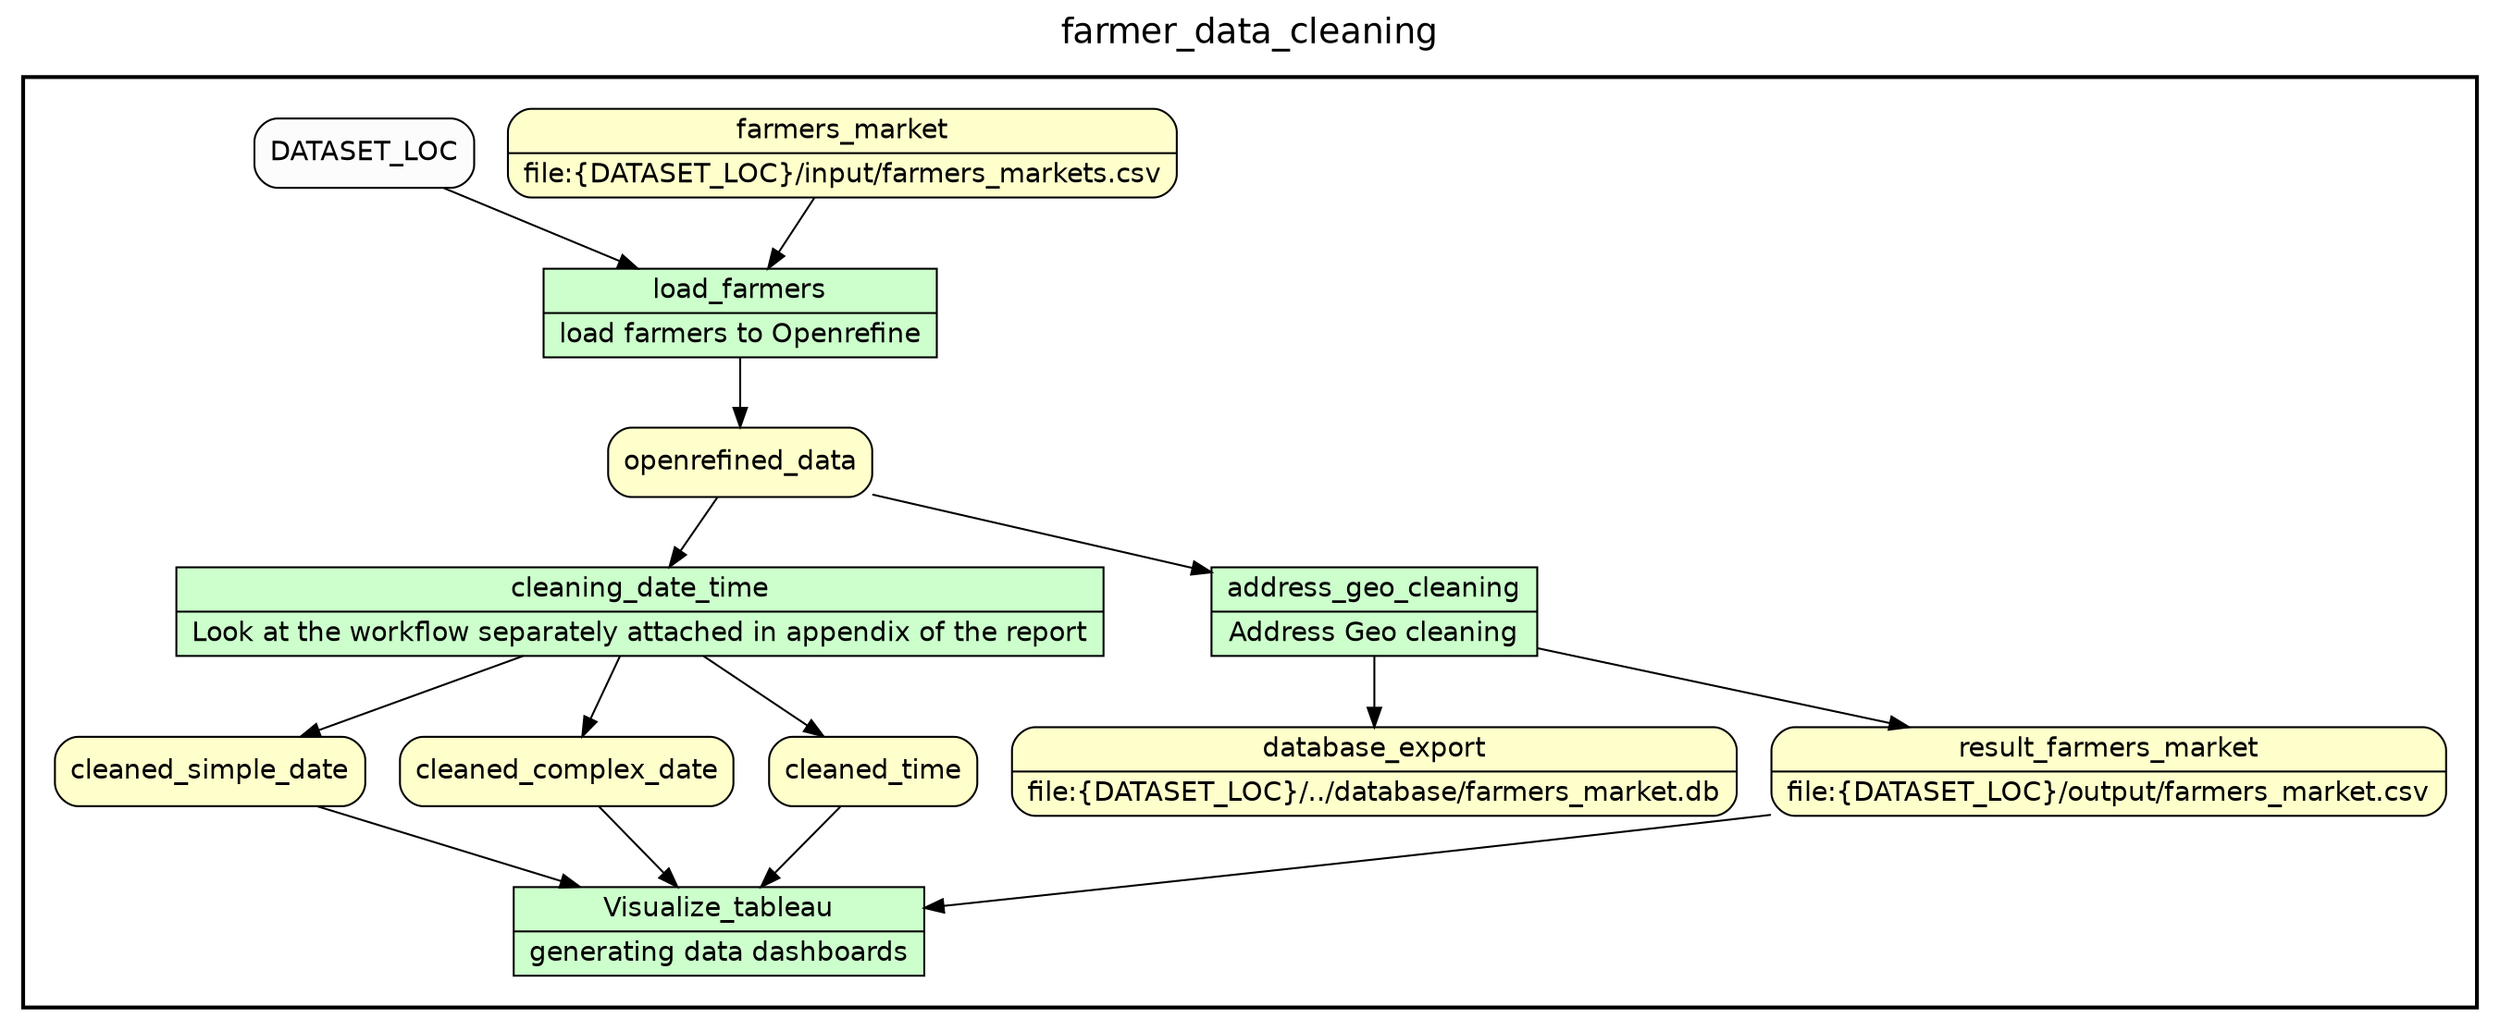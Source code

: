 
/* Start of top-level graph */
digraph Workflow {
rankdir=TB

/* Title for graph */
fontname=Helvetica; fontsize=18; labelloc=t
label=farmer_data_cleaning

/* Start of double cluster for drawing box around nodes in workflow */
subgraph cluster_workflow_box_outer { label=""; color=black; penwidth=2
subgraph cluster_workflow_box_inner { label=""; penwidth=0

/* Style for nodes representing atomic programs in workflow */
node[shape=box style=filled fillcolor="#CCFFCC" peripheries=1 fontname=Helvetica]

/* Nodes representing atomic programs in workflow */
load_farmers [shape=record rankdir=LR label="{<f0> load_farmers |<f1> load farmers to Openrefine}"];
cleaning_date_time [shape=record rankdir=LR label="{<f0> cleaning_date_time |<f1> Look at the workflow separately attached in appendix of the report}"];
address_geo_cleaning [shape=record rankdir=LR label="{<f0> address_geo_cleaning |<f1> Address Geo cleaning}"];
Visualize_tableau [shape=record rankdir=LR label="{<f0> Visualize_tableau |<f1> generating data dashboards}"];

/* Style for nodes representing non-parameter data channels in workflow */
node[shape=box style="rounded,filled" fillcolor="#FFFFCC" peripheries=1 fontname=Helvetica]

/* Nodes for non-parameter data channels in workflow */
database_export [shape=record rankdir=LR label="{<f0> database_export |<f1> file\:\{DATASET_LOC\}/../database/farmers_market.db}"];
farmers_market [shape=record rankdir=LR label="{<f0> farmers_market |<f1> file\:\{DATASET_LOC\}/input/farmers_markets.csv}"];
openrefined_data
result_farmers_market [shape=record rankdir=LR label="{<f0> result_farmers_market |<f1> file\:\{DATASET_LOC\}/output/farmers_market.csv}"];
cleaned_simple_date
cleaned_complex_date
cleaned_time

/* Style for nodes representing parameter channels in workflow */
node[shape=box style="rounded,filled" fillcolor="#FCFCFC" peripheries=1 fontname=Helvetica]

/* Nodes representing parameter channels in workflow */

/* Edges representing connections between programs and channels */
load_farmers -> openrefined_data
DATASET_LOC -> load_farmers
farmers_market -> load_farmers
cleaning_date_time -> cleaned_simple_date
cleaning_date_time -> cleaned_complex_date
cleaning_date_time -> cleaned_time
openrefined_data -> cleaning_date_time
address_geo_cleaning -> database_export
address_geo_cleaning -> result_farmers_market
openrefined_data -> address_geo_cleaning
result_farmers_market -> Visualize_tableau
cleaned_simple_date -> Visualize_tableau
cleaned_complex_date -> Visualize_tableau
cleaned_time -> Visualize_tableau

/* End of double cluster for drawing box around nodes in workflow */
}}

/* End of top-level graph */
}
